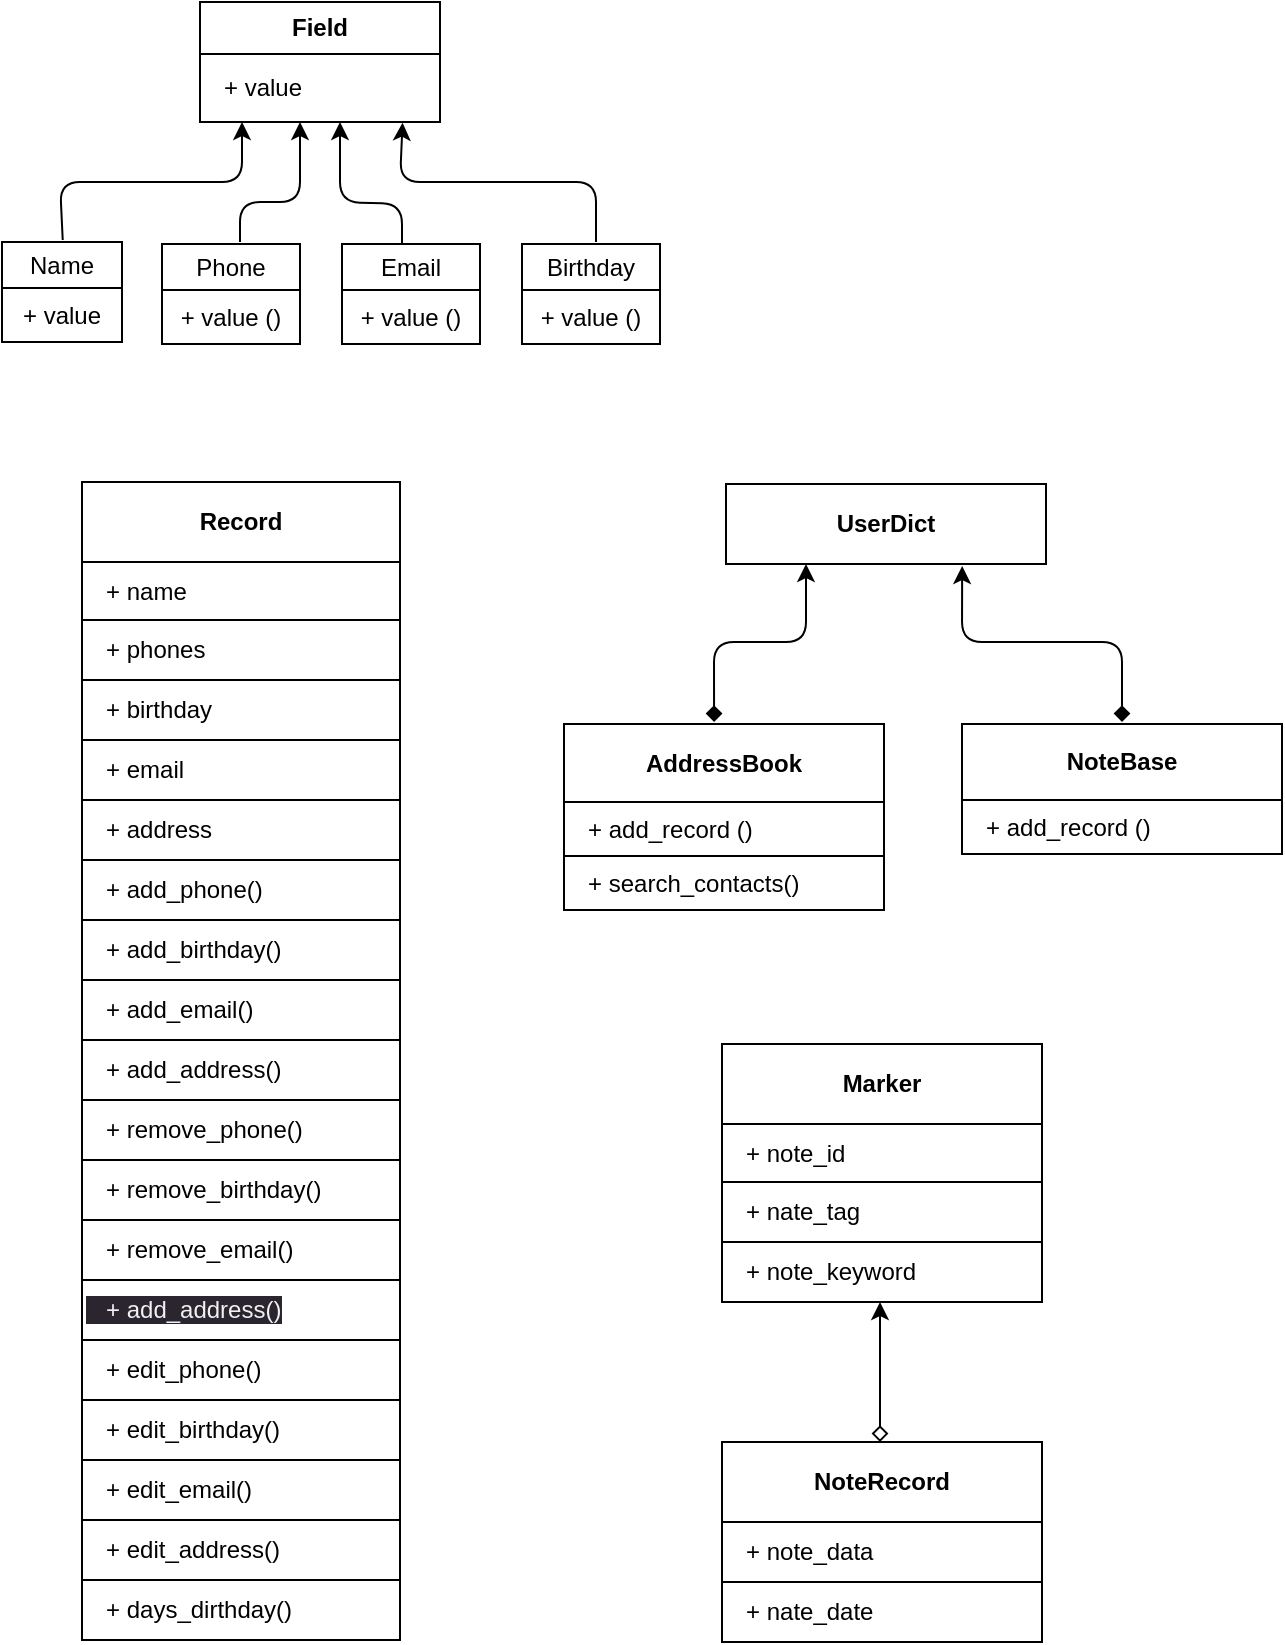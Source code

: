 <mxfile>
    <diagram id="ZoFkrMOG7aLh5ppJrup_" name="Страница 1">
        <mxGraphModel dx="576" dy="279" grid="1" gridSize="10" guides="1" tooltips="1" connect="1" arrows="1" fold="1" page="1" pageScale="1" pageWidth="827" pageHeight="1169" math="0" shadow="0">
            <root>
                <mxCell id="0"/>
                <mxCell id="1" parent="0"/>
                <mxCell id="4" value="" style="shape=table;startSize=0;container=1;collapsible=0;childLayout=tableLayout;" parent="1" vertex="1">
                    <mxGeometry x="179" y="40" width="120" height="60" as="geometry"/>
                </mxCell>
                <mxCell id="5" value="" style="shape=tableRow;horizontal=0;startSize=0;swimlaneHead=0;swimlaneBody=0;top=0;left=0;bottom=0;right=0;collapsible=0;dropTarget=0;fillColor=none;points=[[0,0.5],[1,0.5]];portConstraint=eastwest;" parent="4" vertex="1">
                    <mxGeometry width="120" height="26" as="geometry"/>
                </mxCell>
                <mxCell id="6" value="&lt;b&gt;Field&lt;/b&gt;" style="shape=partialRectangle;html=1;whiteSpace=wrap;connectable=0;overflow=hidden;fillColor=none;top=0;left=0;bottom=0;right=0;pointerEvents=1;" parent="5" vertex="1">
                    <mxGeometry width="120" height="26" as="geometry">
                        <mxRectangle width="120" height="26" as="alternateBounds"/>
                    </mxGeometry>
                </mxCell>
                <mxCell id="7" value="" style="shape=tableRow;horizontal=0;startSize=0;swimlaneHead=0;swimlaneBody=0;top=0;left=0;bottom=0;right=0;collapsible=0;dropTarget=0;fillColor=none;points=[[0,0.5],[1,0.5]];portConstraint=eastwest;" parent="4" vertex="1">
                    <mxGeometry y="26" width="120" height="34" as="geometry"/>
                </mxCell>
                <mxCell id="8" value="&amp;nbsp; &amp;nbsp;+ value" style="shape=partialRectangle;html=1;whiteSpace=wrap;connectable=0;overflow=hidden;fillColor=none;top=0;left=0;bottom=0;right=0;pointerEvents=1;align=left;" parent="7" vertex="1">
                    <mxGeometry width="120" height="34" as="geometry">
                        <mxRectangle width="120" height="34" as="alternateBounds"/>
                    </mxGeometry>
                </mxCell>
                <mxCell id="14" value="" style="shape=singleArrow;whiteSpace=wrap;html=1;arrowWidth=0.4;arrowSize=0.4;startSize=0;" parent="7" vertex="1">
                    <mxGeometry x="120" height="34" as="geometry">
                        <mxRectangle width="NaN" height="34" as="alternateBounds"/>
                    </mxGeometry>
                </mxCell>
                <mxCell id="16" value="" style="shape=waypoint;sketch=0;size=6;pointerEvents=1;points=[];fillColor=default;resizable=0;rotatable=0;perimeter=centerPerimeter;snapToPoint=1;startSize=0;" parent="7" vertex="1">
                    <mxGeometry height="34" as="geometry">
                        <mxRectangle width="NaN" height="34" as="alternateBounds"/>
                    </mxGeometry>
                </mxCell>
                <mxCell id="18" value="" style="shape=singleArrow;whiteSpace=wrap;html=1;arrowWidth=0.4;arrowSize=0.4;startSize=0;" parent="7" vertex="1">
                    <mxGeometry height="34" as="geometry">
                        <mxRectangle width="NaN" height="34" as="alternateBounds"/>
                    </mxGeometry>
                </mxCell>
                <mxCell id="20" value="" style="shape=table;startSize=0;container=1;collapsible=0;childLayout=tableLayout;" parent="7" vertex="1">
                    <mxGeometry height="34" as="geometry">
                        <mxRectangle width="NaN" height="34" as="alternateBounds"/>
                    </mxGeometry>
                </mxCell>
                <mxCell id="21" value="" style="shape=tableRow;horizontal=0;startSize=0;swimlaneHead=0;swimlaneBody=0;top=0;left=0;bottom=0;right=0;collapsible=0;dropTarget=0;fillColor=none;points=[[0,0.5],[1,0.5]];portConstraint=eastwest;" parent="20" vertex="1" visible="0">
                    <mxGeometry width="60" height="40" as="geometry"/>
                </mxCell>
                <mxCell id="22" value="" style="shape=partialRectangle;html=1;whiteSpace=wrap;connectable=0;overflow=hidden;fillColor=none;top=0;left=0;bottom=0;right=0;pointerEvents=1;" parent="21" vertex="1">
                    <mxGeometry width="60" height="40" as="geometry">
                        <mxRectangle width="60" height="40" as="alternateBounds"/>
                    </mxGeometry>
                </mxCell>
                <mxCell id="23" value="" style="shape=tableRow;horizontal=0;startSize=0;swimlaneHead=0;swimlaneBody=0;top=0;left=0;bottom=0;right=0;collapsible=0;dropTarget=0;fillColor=none;points=[[0,0.5],[1,0.5]];portConstraint=eastwest;" parent="20" vertex="1" visible="0">
                    <mxGeometry y="40" width="60" height="40" as="geometry"/>
                </mxCell>
                <mxCell id="24" value="" style="shape=partialRectangle;html=1;whiteSpace=wrap;connectable=0;overflow=hidden;fillColor=none;top=0;left=0;bottom=0;right=0;pointerEvents=1;" parent="23" vertex="1">
                    <mxGeometry width="60" height="40" as="geometry">
                        <mxRectangle width="60" height="40" as="alternateBounds"/>
                    </mxGeometry>
                </mxCell>
                <mxCell id="40" value="" style="shape=table;startSize=0;container=1;collapsible=0;childLayout=tableLayout;" parent="7" vertex="1">
                    <mxGeometry height="34" as="geometry">
                        <mxRectangle width="NaN" height="34" as="alternateBounds"/>
                    </mxGeometry>
                </mxCell>
                <mxCell id="41" value="" style="shape=tableRow;horizontal=0;startSize=0;swimlaneHead=0;swimlaneBody=0;top=0;left=0;bottom=0;right=0;collapsible=0;dropTarget=0;fillColor=none;points=[[0,0.5],[1,0.5]];portConstraint=eastwest;" parent="40" vertex="1" visible="0">
                    <mxGeometry width="60" height="27" as="geometry"/>
                </mxCell>
                <mxCell id="42" value="" style="shape=partialRectangle;html=1;whiteSpace=wrap;connectable=0;overflow=hidden;fillColor=none;top=0;left=0;bottom=0;right=0;pointerEvents=1;" parent="41" vertex="1">
                    <mxGeometry width="60" height="27" as="geometry">
                        <mxRectangle width="60" height="27" as="alternateBounds"/>
                    </mxGeometry>
                </mxCell>
                <mxCell id="43" value="" style="shape=tableRow;horizontal=0;startSize=0;swimlaneHead=0;swimlaneBody=0;top=0;left=0;bottom=0;right=0;collapsible=0;dropTarget=0;fillColor=none;points=[[0,0.5],[1,0.5]];portConstraint=eastwest;" parent="40" vertex="1" visible="0">
                    <mxGeometry y="27" width="60" height="53" as="geometry"/>
                </mxCell>
                <mxCell id="44" value="" style="shape=partialRectangle;html=1;whiteSpace=wrap;connectable=0;overflow=hidden;fillColor=none;top=0;left=0;bottom=0;right=0;pointerEvents=1;" parent="43" vertex="1">
                    <mxGeometry width="60" height="53" as="geometry">
                        <mxRectangle width="60" height="53" as="alternateBounds"/>
                    </mxGeometry>
                </mxCell>
                <mxCell id="45" value="" style="shape=table;startSize=0;container=1;collapsible=0;childLayout=tableLayout;" parent="43" vertex="1">
                    <mxGeometry x="60" height="53" as="geometry">
                        <mxRectangle width="NaN" height="53" as="alternateBounds"/>
                    </mxGeometry>
                </mxCell>
                <mxCell id="46" value="" style="shape=tableRow;horizontal=0;startSize=0;swimlaneHead=0;swimlaneBody=0;top=0;left=0;bottom=0;right=0;collapsible=0;dropTarget=0;fillColor=none;points=[[0,0.5],[1,0.5]];portConstraint=eastwest;" parent="45" vertex="1" visible="0">
                    <mxGeometry width="60" height="40" as="geometry"/>
                </mxCell>
                <mxCell id="47" value="Field" style="shape=partialRectangle;html=1;whiteSpace=wrap;connectable=0;overflow=hidden;fillColor=none;top=0;left=0;bottom=0;right=0;pointerEvents=1;" parent="46" vertex="1">
                    <mxGeometry width="60" height="40" as="geometry">
                        <mxRectangle width="60" height="40" as="alternateBounds"/>
                    </mxGeometry>
                </mxCell>
                <mxCell id="48" value="" style="shape=tableRow;horizontal=0;startSize=0;swimlaneHead=0;swimlaneBody=0;top=0;left=0;bottom=0;right=0;collapsible=0;dropTarget=0;fillColor=none;points=[[0,0.5],[1,0.5]];portConstraint=eastwest;" parent="45" vertex="1" visible="0">
                    <mxGeometry y="40" width="60" height="40" as="geometry"/>
                </mxCell>
                <mxCell id="49" value="" style="shape=partialRectangle;html=1;whiteSpace=wrap;connectable=0;overflow=hidden;fillColor=none;top=0;left=0;bottom=0;right=0;pointerEvents=1;" parent="48" vertex="1">
                    <mxGeometry width="60" height="40" as="geometry">
                        <mxRectangle width="60" height="40" as="alternateBounds"/>
                    </mxGeometry>
                </mxCell>
                <mxCell id="50" value="" style="shape=singleArrow;whiteSpace=wrap;html=1;arrowWidth=0.4;arrowSize=0.4;startSize=0;" parent="48" vertex="1">
                    <mxGeometry x="60" height="40" as="geometry">
                        <mxRectangle width="NaN" height="40" as="alternateBounds"/>
                    </mxGeometry>
                </mxCell>
                <mxCell id="51" value="" style="shape=waypoint;sketch=0;size=6;pointerEvents=1;points=[];fillColor=default;resizable=0;rotatable=0;perimeter=centerPerimeter;snapToPoint=1;startSize=0;" parent="48" vertex="1">
                    <mxGeometry height="40" as="geometry">
                        <mxRectangle width="NaN" height="40" as="alternateBounds"/>
                    </mxGeometry>
                </mxCell>
                <mxCell id="52" value="" style="shape=singleArrow;whiteSpace=wrap;html=1;arrowWidth=0.4;arrowSize=0.4;startSize=0;" parent="48" vertex="1">
                    <mxGeometry height="40" as="geometry">
                        <mxRectangle width="NaN" height="40" as="alternateBounds"/>
                    </mxGeometry>
                </mxCell>
                <mxCell id="53" value="" style="shape=table;startSize=0;container=1;collapsible=0;childLayout=tableLayout;" parent="48" vertex="1">
                    <mxGeometry height="40" as="geometry">
                        <mxRectangle width="NaN" height="40" as="alternateBounds"/>
                    </mxGeometry>
                </mxCell>
                <mxCell id="54" value="" style="shape=tableRow;horizontal=0;startSize=0;swimlaneHead=0;swimlaneBody=0;top=0;left=0;bottom=0;right=0;collapsible=0;dropTarget=0;fillColor=none;points=[[0,0.5],[1,0.5]];portConstraint=eastwest;" parent="53" vertex="1" visible="0">
                    <mxGeometry width="60" height="40" as="geometry"/>
                </mxCell>
                <mxCell id="55" value="" style="shape=partialRectangle;html=1;whiteSpace=wrap;connectable=0;overflow=hidden;fillColor=none;top=0;left=0;bottom=0;right=0;pointerEvents=1;" parent="54" vertex="1">
                    <mxGeometry width="60" height="40" as="geometry">
                        <mxRectangle width="60" height="40" as="alternateBounds"/>
                    </mxGeometry>
                </mxCell>
                <mxCell id="56" value="" style="shape=tableRow;horizontal=0;startSize=0;swimlaneHead=0;swimlaneBody=0;top=0;left=0;bottom=0;right=0;collapsible=0;dropTarget=0;fillColor=none;points=[[0,0.5],[1,0.5]];portConstraint=eastwest;" parent="53" vertex="1" visible="0">
                    <mxGeometry y="40" width="60" height="40" as="geometry"/>
                </mxCell>
                <mxCell id="57" value="" style="shape=partialRectangle;html=1;whiteSpace=wrap;connectable=0;overflow=hidden;fillColor=none;top=0;left=0;bottom=0;right=0;pointerEvents=1;" parent="56" vertex="1">
                    <mxGeometry width="60" height="40" as="geometry">
                        <mxRectangle width="60" height="40" as="alternateBounds"/>
                    </mxGeometry>
                </mxCell>
                <mxCell id="9" value="" style="shape=table;startSize=0;container=1;collapsible=0;childLayout=tableLayout;" parent="1" vertex="1">
                    <mxGeometry x="80" y="160" width="60" height="50" as="geometry"/>
                </mxCell>
                <mxCell id="10" value="" style="shape=tableRow;horizontal=0;startSize=0;swimlaneHead=0;swimlaneBody=0;top=0;left=0;bottom=0;right=0;collapsible=0;dropTarget=0;fillColor=none;points=[[0,0.5],[1,0.5]];portConstraint=eastwest;" parent="9" vertex="1">
                    <mxGeometry width="60" height="23" as="geometry"/>
                </mxCell>
                <mxCell id="11" value="Name" style="shape=partialRectangle;html=1;whiteSpace=wrap;connectable=0;overflow=hidden;fillColor=none;top=0;left=0;bottom=0;right=0;pointerEvents=1;" parent="10" vertex="1">
                    <mxGeometry width="60" height="23" as="geometry">
                        <mxRectangle width="60" height="23" as="alternateBounds"/>
                    </mxGeometry>
                </mxCell>
                <mxCell id="12" value="" style="shape=tableRow;horizontal=0;startSize=0;swimlaneHead=0;swimlaneBody=0;top=0;left=0;bottom=0;right=0;collapsible=0;dropTarget=0;fillColor=none;points=[[0,0.5],[1,0.5]];portConstraint=eastwest;" parent="9" vertex="1">
                    <mxGeometry y="23" width="60" height="27" as="geometry"/>
                </mxCell>
                <mxCell id="13" value="+ value" style="shape=partialRectangle;html=1;whiteSpace=wrap;connectable=0;overflow=hidden;fillColor=none;top=0;left=0;bottom=0;right=0;pointerEvents=1;" parent="12" vertex="1">
                    <mxGeometry width="60" height="27" as="geometry">
                        <mxRectangle width="60" height="27" as="alternateBounds"/>
                    </mxGeometry>
                </mxCell>
                <mxCell id="26" value="" style="shape=table;startSize=0;container=1;collapsible=0;childLayout=tableLayout;" parent="12" vertex="1">
                    <mxGeometry x="60" height="27" as="geometry">
                        <mxRectangle width="NaN" height="27" as="alternateBounds"/>
                    </mxGeometry>
                </mxCell>
                <mxCell id="27" value="" style="shape=tableRow;horizontal=0;startSize=0;swimlaneHead=0;swimlaneBody=0;top=0;left=0;bottom=0;right=0;collapsible=0;dropTarget=0;fillColor=none;points=[[0,0.5],[1,0.5]];portConstraint=eastwest;" parent="26" vertex="1" visible="0">
                    <mxGeometry width="60" height="40" as="geometry"/>
                </mxCell>
                <mxCell id="28" value="Field" style="shape=partialRectangle;html=1;whiteSpace=wrap;connectable=0;overflow=hidden;fillColor=none;top=0;left=0;bottom=0;right=0;pointerEvents=1;" parent="27" vertex="1">
                    <mxGeometry width="60" height="40" as="geometry">
                        <mxRectangle width="60" height="40" as="alternateBounds"/>
                    </mxGeometry>
                </mxCell>
                <mxCell id="29" value="" style="shape=tableRow;horizontal=0;startSize=0;swimlaneHead=0;swimlaneBody=0;top=0;left=0;bottom=0;right=0;collapsible=0;dropTarget=0;fillColor=none;points=[[0,0.5],[1,0.5]];portConstraint=eastwest;" parent="26" vertex="1" visible="0">
                    <mxGeometry y="40" width="60" height="40" as="geometry"/>
                </mxCell>
                <mxCell id="30" value="" style="shape=partialRectangle;html=1;whiteSpace=wrap;connectable=0;overflow=hidden;fillColor=none;top=0;left=0;bottom=0;right=0;pointerEvents=1;" parent="29" vertex="1">
                    <mxGeometry width="60" height="40" as="geometry">
                        <mxRectangle width="60" height="40" as="alternateBounds"/>
                    </mxGeometry>
                </mxCell>
                <mxCell id="31" value="" style="shape=singleArrow;whiteSpace=wrap;html=1;arrowWidth=0.4;arrowSize=0.4;startSize=0;" parent="29" vertex="1">
                    <mxGeometry x="60" height="40" as="geometry">
                        <mxRectangle width="NaN" height="40" as="alternateBounds"/>
                    </mxGeometry>
                </mxCell>
                <mxCell id="32" value="" style="shape=waypoint;sketch=0;size=6;pointerEvents=1;points=[];fillColor=default;resizable=0;rotatable=0;perimeter=centerPerimeter;snapToPoint=1;startSize=0;" parent="29" vertex="1">
                    <mxGeometry height="40" as="geometry">
                        <mxRectangle width="NaN" height="40" as="alternateBounds"/>
                    </mxGeometry>
                </mxCell>
                <mxCell id="33" value="" style="shape=singleArrow;whiteSpace=wrap;html=1;arrowWidth=0.4;arrowSize=0.4;startSize=0;" parent="29" vertex="1">
                    <mxGeometry height="40" as="geometry">
                        <mxRectangle width="NaN" height="40" as="alternateBounds"/>
                    </mxGeometry>
                </mxCell>
                <mxCell id="34" value="" style="shape=table;startSize=0;container=1;collapsible=0;childLayout=tableLayout;" parent="29" vertex="1">
                    <mxGeometry height="40" as="geometry">
                        <mxRectangle width="NaN" height="40" as="alternateBounds"/>
                    </mxGeometry>
                </mxCell>
                <mxCell id="35" value="" style="shape=tableRow;horizontal=0;startSize=0;swimlaneHead=0;swimlaneBody=0;top=0;left=0;bottom=0;right=0;collapsible=0;dropTarget=0;fillColor=none;points=[[0,0.5],[1,0.5]];portConstraint=eastwest;" parent="34" vertex="1" visible="0">
                    <mxGeometry width="60" height="40" as="geometry"/>
                </mxCell>
                <mxCell id="36" value="" style="shape=partialRectangle;html=1;whiteSpace=wrap;connectable=0;overflow=hidden;fillColor=none;top=0;left=0;bottom=0;right=0;pointerEvents=1;" parent="35" vertex="1">
                    <mxGeometry width="60" height="40" as="geometry">
                        <mxRectangle width="60" height="40" as="alternateBounds"/>
                    </mxGeometry>
                </mxCell>
                <mxCell id="37" value="" style="shape=tableRow;horizontal=0;startSize=0;swimlaneHead=0;swimlaneBody=0;top=0;left=0;bottom=0;right=0;collapsible=0;dropTarget=0;fillColor=none;points=[[0,0.5],[1,0.5]];portConstraint=eastwest;" parent="34" vertex="1" visible="0">
                    <mxGeometry y="40" width="60" height="40" as="geometry"/>
                </mxCell>
                <mxCell id="38" value="" style="shape=partialRectangle;html=1;whiteSpace=wrap;connectable=0;overflow=hidden;fillColor=none;top=0;left=0;bottom=0;right=0;pointerEvents=1;" parent="37" vertex="1">
                    <mxGeometry width="60" height="40" as="geometry">
                        <mxRectangle width="60" height="40" as="alternateBounds"/>
                    </mxGeometry>
                </mxCell>
                <mxCell id="59" style="edgeStyle=none;html=1;exitX=0.506;exitY=-0.043;exitDx=0;exitDy=0;exitPerimeter=0;" parent="1" source="10" edge="1">
                    <mxGeometry relative="1" as="geometry">
                        <mxPoint x="200" y="160" as="sourcePoint"/>
                        <mxPoint x="200" y="100" as="targetPoint"/>
                        <Array as="points">
                            <mxPoint x="109" y="130"/>
                            <mxPoint x="200" y="130"/>
                        </Array>
                    </mxGeometry>
                </mxCell>
                <mxCell id="75" value="" style="shape=table;startSize=0;container=1;collapsible=0;childLayout=tableLayout;" parent="1" vertex="1">
                    <mxGeometry x="160" y="161" width="69" height="50" as="geometry"/>
                </mxCell>
                <mxCell id="76" value="" style="shape=tableRow;horizontal=0;startSize=0;swimlaneHead=0;swimlaneBody=0;top=0;left=0;bottom=0;right=0;collapsible=0;dropTarget=0;fillColor=none;points=[[0,0.5],[1,0.5]];portConstraint=eastwest;" parent="75" vertex="1">
                    <mxGeometry width="69" height="23" as="geometry"/>
                </mxCell>
                <mxCell id="77" value="Phone" style="shape=partialRectangle;html=1;whiteSpace=wrap;connectable=0;overflow=hidden;fillColor=none;top=0;left=0;bottom=0;right=0;pointerEvents=1;" parent="76" vertex="1">
                    <mxGeometry width="69" height="23" as="geometry">
                        <mxRectangle width="69" height="23" as="alternateBounds"/>
                    </mxGeometry>
                </mxCell>
                <mxCell id="78" value="" style="shape=tableRow;horizontal=0;startSize=0;swimlaneHead=0;swimlaneBody=0;top=0;left=0;bottom=0;right=0;collapsible=0;dropTarget=0;fillColor=none;points=[[0,0.5],[1,0.5]];portConstraint=eastwest;" parent="75" vertex="1">
                    <mxGeometry y="23" width="69" height="27" as="geometry"/>
                </mxCell>
                <mxCell id="79" value="+ value ()" style="shape=partialRectangle;html=1;whiteSpace=wrap;connectable=0;overflow=hidden;fillColor=none;top=0;left=0;bottom=0;right=0;pointerEvents=1;" parent="78" vertex="1">
                    <mxGeometry width="69" height="27" as="geometry">
                        <mxRectangle width="69" height="27" as="alternateBounds"/>
                    </mxGeometry>
                </mxCell>
                <mxCell id="80" value="" style="shape=table;startSize=0;container=1;collapsible=0;childLayout=tableLayout;" parent="78" vertex="1">
                    <mxGeometry x="69" height="27" as="geometry">
                        <mxRectangle width="NaN" height="27" as="alternateBounds"/>
                    </mxGeometry>
                </mxCell>
                <mxCell id="81" value="" style="shape=tableRow;horizontal=0;startSize=0;swimlaneHead=0;swimlaneBody=0;top=0;left=0;bottom=0;right=0;collapsible=0;dropTarget=0;fillColor=none;points=[[0,0.5],[1,0.5]];portConstraint=eastwest;" parent="80" vertex="1" visible="0">
                    <mxGeometry width="60" height="40" as="geometry"/>
                </mxCell>
                <mxCell id="82" value="Field" style="shape=partialRectangle;html=1;whiteSpace=wrap;connectable=0;overflow=hidden;fillColor=none;top=0;left=0;bottom=0;right=0;pointerEvents=1;" parent="81" vertex="1">
                    <mxGeometry width="60" height="40" as="geometry">
                        <mxRectangle width="60" height="40" as="alternateBounds"/>
                    </mxGeometry>
                </mxCell>
                <mxCell id="83" value="" style="shape=tableRow;horizontal=0;startSize=0;swimlaneHead=0;swimlaneBody=0;top=0;left=0;bottom=0;right=0;collapsible=0;dropTarget=0;fillColor=none;points=[[0,0.5],[1,0.5]];portConstraint=eastwest;" parent="80" vertex="1" visible="0">
                    <mxGeometry y="40" width="60" height="40" as="geometry"/>
                </mxCell>
                <mxCell id="84" value="" style="shape=partialRectangle;html=1;whiteSpace=wrap;connectable=0;overflow=hidden;fillColor=none;top=0;left=0;bottom=0;right=0;pointerEvents=1;" parent="83" vertex="1">
                    <mxGeometry width="60" height="40" as="geometry">
                        <mxRectangle width="60" height="40" as="alternateBounds"/>
                    </mxGeometry>
                </mxCell>
                <mxCell id="85" value="" style="shape=singleArrow;whiteSpace=wrap;html=1;arrowWidth=0.4;arrowSize=0.4;startSize=0;" parent="83" vertex="1">
                    <mxGeometry x="60" height="40" as="geometry">
                        <mxRectangle width="NaN" height="40" as="alternateBounds"/>
                    </mxGeometry>
                </mxCell>
                <mxCell id="86" value="" style="shape=waypoint;sketch=0;size=6;pointerEvents=1;points=[];fillColor=default;resizable=0;rotatable=0;perimeter=centerPerimeter;snapToPoint=1;startSize=0;" parent="83" vertex="1">
                    <mxGeometry height="40" as="geometry">
                        <mxRectangle width="NaN" height="40" as="alternateBounds"/>
                    </mxGeometry>
                </mxCell>
                <mxCell id="87" value="" style="shape=singleArrow;whiteSpace=wrap;html=1;arrowWidth=0.4;arrowSize=0.4;startSize=0;" parent="83" vertex="1">
                    <mxGeometry height="40" as="geometry">
                        <mxRectangle width="NaN" height="40" as="alternateBounds"/>
                    </mxGeometry>
                </mxCell>
                <mxCell id="88" value="" style="shape=table;startSize=0;container=1;collapsible=0;childLayout=tableLayout;" parent="83" vertex="1">
                    <mxGeometry height="40" as="geometry">
                        <mxRectangle width="NaN" height="40" as="alternateBounds"/>
                    </mxGeometry>
                </mxCell>
                <mxCell id="89" value="" style="shape=tableRow;horizontal=0;startSize=0;swimlaneHead=0;swimlaneBody=0;top=0;left=0;bottom=0;right=0;collapsible=0;dropTarget=0;fillColor=none;points=[[0,0.5],[1,0.5]];portConstraint=eastwest;" parent="88" vertex="1" visible="0">
                    <mxGeometry width="60" height="40" as="geometry"/>
                </mxCell>
                <mxCell id="90" value="" style="shape=partialRectangle;html=1;whiteSpace=wrap;connectable=0;overflow=hidden;fillColor=none;top=0;left=0;bottom=0;right=0;pointerEvents=1;" parent="89" vertex="1">
                    <mxGeometry width="60" height="40" as="geometry">
                        <mxRectangle width="60" height="40" as="alternateBounds"/>
                    </mxGeometry>
                </mxCell>
                <mxCell id="91" value="" style="shape=tableRow;horizontal=0;startSize=0;swimlaneHead=0;swimlaneBody=0;top=0;left=0;bottom=0;right=0;collapsible=0;dropTarget=0;fillColor=none;points=[[0,0.5],[1,0.5]];portConstraint=eastwest;" parent="88" vertex="1" visible="0">
                    <mxGeometry y="40" width="60" height="40" as="geometry"/>
                </mxCell>
                <mxCell id="92" value="" style="shape=partialRectangle;html=1;whiteSpace=wrap;connectable=0;overflow=hidden;fillColor=none;top=0;left=0;bottom=0;right=0;pointerEvents=1;" parent="91" vertex="1">
                    <mxGeometry width="60" height="40" as="geometry">
                        <mxRectangle width="60" height="40" as="alternateBounds"/>
                    </mxGeometry>
                </mxCell>
                <mxCell id="93" value="" style="shape=table;startSize=0;container=1;collapsible=0;childLayout=tableLayout;" parent="1" vertex="1">
                    <mxGeometry x="250" y="161" width="69" height="50" as="geometry"/>
                </mxCell>
                <mxCell id="94" value="" style="shape=tableRow;horizontal=0;startSize=0;swimlaneHead=0;swimlaneBody=0;top=0;left=0;bottom=0;right=0;collapsible=0;dropTarget=0;fillColor=none;points=[[0,0.5],[1,0.5]];portConstraint=eastwest;" parent="93" vertex="1">
                    <mxGeometry width="69" height="23" as="geometry"/>
                </mxCell>
                <mxCell id="95" value="Email" style="shape=partialRectangle;html=1;whiteSpace=wrap;connectable=0;overflow=hidden;fillColor=none;top=0;left=0;bottom=0;right=0;pointerEvents=1;" parent="94" vertex="1">
                    <mxGeometry width="69" height="23" as="geometry">
                        <mxRectangle width="69" height="23" as="alternateBounds"/>
                    </mxGeometry>
                </mxCell>
                <mxCell id="96" value="" style="shape=tableRow;horizontal=0;startSize=0;swimlaneHead=0;swimlaneBody=0;top=0;left=0;bottom=0;right=0;collapsible=0;dropTarget=0;fillColor=none;points=[[0,0.5],[1,0.5]];portConstraint=eastwest;" parent="93" vertex="1">
                    <mxGeometry y="23" width="69" height="27" as="geometry"/>
                </mxCell>
                <mxCell id="97" value="+ value ()" style="shape=partialRectangle;html=1;whiteSpace=wrap;connectable=0;overflow=hidden;fillColor=none;top=0;left=0;bottom=0;right=0;pointerEvents=1;" parent="96" vertex="1">
                    <mxGeometry width="69" height="27" as="geometry">
                        <mxRectangle width="69" height="27" as="alternateBounds"/>
                    </mxGeometry>
                </mxCell>
                <mxCell id="98" value="" style="shape=table;startSize=0;container=1;collapsible=0;childLayout=tableLayout;" parent="96" vertex="1">
                    <mxGeometry x="69" height="27" as="geometry">
                        <mxRectangle width="NaN" height="27" as="alternateBounds"/>
                    </mxGeometry>
                </mxCell>
                <mxCell id="99" value="" style="shape=tableRow;horizontal=0;startSize=0;swimlaneHead=0;swimlaneBody=0;top=0;left=0;bottom=0;right=0;collapsible=0;dropTarget=0;fillColor=none;points=[[0,0.5],[1,0.5]];portConstraint=eastwest;" parent="98" vertex="1" visible="0">
                    <mxGeometry width="60" height="40" as="geometry"/>
                </mxCell>
                <mxCell id="100" value="Field" style="shape=partialRectangle;html=1;whiteSpace=wrap;connectable=0;overflow=hidden;fillColor=none;top=0;left=0;bottom=0;right=0;pointerEvents=1;" parent="99" vertex="1">
                    <mxGeometry width="60" height="40" as="geometry">
                        <mxRectangle width="60" height="40" as="alternateBounds"/>
                    </mxGeometry>
                </mxCell>
                <mxCell id="101" value="" style="shape=tableRow;horizontal=0;startSize=0;swimlaneHead=0;swimlaneBody=0;top=0;left=0;bottom=0;right=0;collapsible=0;dropTarget=0;fillColor=none;points=[[0,0.5],[1,0.5]];portConstraint=eastwest;" parent="98" vertex="1" visible="0">
                    <mxGeometry y="40" width="60" height="40" as="geometry"/>
                </mxCell>
                <mxCell id="102" value="" style="shape=partialRectangle;html=1;whiteSpace=wrap;connectable=0;overflow=hidden;fillColor=none;top=0;left=0;bottom=0;right=0;pointerEvents=1;" parent="101" vertex="1">
                    <mxGeometry width="60" height="40" as="geometry">
                        <mxRectangle width="60" height="40" as="alternateBounds"/>
                    </mxGeometry>
                </mxCell>
                <mxCell id="103" value="" style="shape=singleArrow;whiteSpace=wrap;html=1;arrowWidth=0.4;arrowSize=0.4;startSize=0;" parent="101" vertex="1">
                    <mxGeometry x="60" height="40" as="geometry">
                        <mxRectangle width="NaN" height="40" as="alternateBounds"/>
                    </mxGeometry>
                </mxCell>
                <mxCell id="104" value="" style="shape=waypoint;sketch=0;size=6;pointerEvents=1;points=[];fillColor=default;resizable=0;rotatable=0;perimeter=centerPerimeter;snapToPoint=1;startSize=0;" parent="101" vertex="1">
                    <mxGeometry height="40" as="geometry">
                        <mxRectangle width="NaN" height="40" as="alternateBounds"/>
                    </mxGeometry>
                </mxCell>
                <mxCell id="105" value="" style="shape=singleArrow;whiteSpace=wrap;html=1;arrowWidth=0.4;arrowSize=0.4;startSize=0;" parent="101" vertex="1">
                    <mxGeometry height="40" as="geometry">
                        <mxRectangle width="NaN" height="40" as="alternateBounds"/>
                    </mxGeometry>
                </mxCell>
                <mxCell id="106" value="" style="shape=table;startSize=0;container=1;collapsible=0;childLayout=tableLayout;" parent="101" vertex="1">
                    <mxGeometry height="40" as="geometry">
                        <mxRectangle width="NaN" height="40" as="alternateBounds"/>
                    </mxGeometry>
                </mxCell>
                <mxCell id="107" value="" style="shape=tableRow;horizontal=0;startSize=0;swimlaneHead=0;swimlaneBody=0;top=0;left=0;bottom=0;right=0;collapsible=0;dropTarget=0;fillColor=none;points=[[0,0.5],[1,0.5]];portConstraint=eastwest;" parent="106" vertex="1" visible="0">
                    <mxGeometry width="60" height="40" as="geometry"/>
                </mxCell>
                <mxCell id="108" value="" style="shape=partialRectangle;html=1;whiteSpace=wrap;connectable=0;overflow=hidden;fillColor=none;top=0;left=0;bottom=0;right=0;pointerEvents=1;" parent="107" vertex="1">
                    <mxGeometry width="60" height="40" as="geometry">
                        <mxRectangle width="60" height="40" as="alternateBounds"/>
                    </mxGeometry>
                </mxCell>
                <mxCell id="109" value="" style="shape=tableRow;horizontal=0;startSize=0;swimlaneHead=0;swimlaneBody=0;top=0;left=0;bottom=0;right=0;collapsible=0;dropTarget=0;fillColor=none;points=[[0,0.5],[1,0.5]];portConstraint=eastwest;" parent="106" vertex="1" visible="0">
                    <mxGeometry y="40" width="60" height="40" as="geometry"/>
                </mxCell>
                <mxCell id="110" value="" style="shape=partialRectangle;html=1;whiteSpace=wrap;connectable=0;overflow=hidden;fillColor=none;top=0;left=0;bottom=0;right=0;pointerEvents=1;" parent="109" vertex="1">
                    <mxGeometry width="60" height="40" as="geometry">
                        <mxRectangle width="60" height="40" as="alternateBounds"/>
                    </mxGeometry>
                </mxCell>
                <mxCell id="111" value="" style="shape=table;startSize=0;container=1;collapsible=0;childLayout=tableLayout;" parent="1" vertex="1">
                    <mxGeometry x="340" y="161" width="69" height="50" as="geometry"/>
                </mxCell>
                <mxCell id="112" value="" style="shape=tableRow;horizontal=0;startSize=0;swimlaneHead=0;swimlaneBody=0;top=0;left=0;bottom=0;right=0;collapsible=0;dropTarget=0;fillColor=none;points=[[0,0.5],[1,0.5]];portConstraint=eastwest;" parent="111" vertex="1">
                    <mxGeometry width="69" height="23" as="geometry"/>
                </mxCell>
                <mxCell id="113" value="Birthday" style="shape=partialRectangle;html=1;whiteSpace=wrap;connectable=0;overflow=hidden;fillColor=none;top=0;left=0;bottom=0;right=0;pointerEvents=1;" parent="112" vertex="1">
                    <mxGeometry width="69" height="23" as="geometry">
                        <mxRectangle width="69" height="23" as="alternateBounds"/>
                    </mxGeometry>
                </mxCell>
                <mxCell id="114" value="" style="shape=tableRow;horizontal=0;startSize=0;swimlaneHead=0;swimlaneBody=0;top=0;left=0;bottom=0;right=0;collapsible=0;dropTarget=0;fillColor=none;points=[[0,0.5],[1,0.5]];portConstraint=eastwest;" parent="111" vertex="1">
                    <mxGeometry y="23" width="69" height="27" as="geometry"/>
                </mxCell>
                <mxCell id="115" value="+ value ()" style="shape=partialRectangle;html=1;whiteSpace=wrap;connectable=0;overflow=hidden;fillColor=none;top=0;left=0;bottom=0;right=0;pointerEvents=1;" parent="114" vertex="1">
                    <mxGeometry width="69" height="27" as="geometry">
                        <mxRectangle width="69" height="27" as="alternateBounds"/>
                    </mxGeometry>
                </mxCell>
                <mxCell id="116" value="" style="shape=table;startSize=0;container=1;collapsible=0;childLayout=tableLayout;" parent="114" vertex="1">
                    <mxGeometry x="69" height="27" as="geometry">
                        <mxRectangle width="NaN" height="27" as="alternateBounds"/>
                    </mxGeometry>
                </mxCell>
                <mxCell id="117" value="" style="shape=tableRow;horizontal=0;startSize=0;swimlaneHead=0;swimlaneBody=0;top=0;left=0;bottom=0;right=0;collapsible=0;dropTarget=0;fillColor=none;points=[[0,0.5],[1,0.5]];portConstraint=eastwest;" parent="116" vertex="1" visible="0">
                    <mxGeometry width="60" height="40" as="geometry"/>
                </mxCell>
                <mxCell id="118" value="Field" style="shape=partialRectangle;html=1;whiteSpace=wrap;connectable=0;overflow=hidden;fillColor=none;top=0;left=0;bottom=0;right=0;pointerEvents=1;" parent="117" vertex="1">
                    <mxGeometry width="60" height="40" as="geometry">
                        <mxRectangle width="60" height="40" as="alternateBounds"/>
                    </mxGeometry>
                </mxCell>
                <mxCell id="119" value="" style="shape=tableRow;horizontal=0;startSize=0;swimlaneHead=0;swimlaneBody=0;top=0;left=0;bottom=0;right=0;collapsible=0;dropTarget=0;fillColor=none;points=[[0,0.5],[1,0.5]];portConstraint=eastwest;" parent="116" vertex="1" visible="0">
                    <mxGeometry y="40" width="60" height="40" as="geometry"/>
                </mxCell>
                <mxCell id="120" value="" style="shape=partialRectangle;html=1;whiteSpace=wrap;connectable=0;overflow=hidden;fillColor=none;top=0;left=0;bottom=0;right=0;pointerEvents=1;" parent="119" vertex="1">
                    <mxGeometry width="60" height="40" as="geometry">
                        <mxRectangle width="60" height="40" as="alternateBounds"/>
                    </mxGeometry>
                </mxCell>
                <mxCell id="121" value="" style="shape=singleArrow;whiteSpace=wrap;html=1;arrowWidth=0.4;arrowSize=0.4;startSize=0;" parent="119" vertex="1">
                    <mxGeometry x="60" height="40" as="geometry">
                        <mxRectangle width="NaN" height="40" as="alternateBounds"/>
                    </mxGeometry>
                </mxCell>
                <mxCell id="122" value="" style="shape=waypoint;sketch=0;size=6;pointerEvents=1;points=[];fillColor=default;resizable=0;rotatable=0;perimeter=centerPerimeter;snapToPoint=1;startSize=0;" parent="119" vertex="1">
                    <mxGeometry height="40" as="geometry">
                        <mxRectangle width="NaN" height="40" as="alternateBounds"/>
                    </mxGeometry>
                </mxCell>
                <mxCell id="123" value="" style="shape=singleArrow;whiteSpace=wrap;html=1;arrowWidth=0.4;arrowSize=0.4;startSize=0;" parent="119" vertex="1">
                    <mxGeometry height="40" as="geometry">
                        <mxRectangle width="NaN" height="40" as="alternateBounds"/>
                    </mxGeometry>
                </mxCell>
                <mxCell id="124" value="" style="shape=table;startSize=0;container=1;collapsible=0;childLayout=tableLayout;" parent="119" vertex="1">
                    <mxGeometry height="40" as="geometry">
                        <mxRectangle width="NaN" height="40" as="alternateBounds"/>
                    </mxGeometry>
                </mxCell>
                <mxCell id="125" value="" style="shape=tableRow;horizontal=0;startSize=0;swimlaneHead=0;swimlaneBody=0;top=0;left=0;bottom=0;right=0;collapsible=0;dropTarget=0;fillColor=none;points=[[0,0.5],[1,0.5]];portConstraint=eastwest;" parent="124" vertex="1" visible="0">
                    <mxGeometry width="60" height="40" as="geometry"/>
                </mxCell>
                <mxCell id="126" value="" style="shape=partialRectangle;html=1;whiteSpace=wrap;connectable=0;overflow=hidden;fillColor=none;top=0;left=0;bottom=0;right=0;pointerEvents=1;" parent="125" vertex="1">
                    <mxGeometry width="60" height="40" as="geometry">
                        <mxRectangle width="60" height="40" as="alternateBounds"/>
                    </mxGeometry>
                </mxCell>
                <mxCell id="127" value="" style="shape=tableRow;horizontal=0;startSize=0;swimlaneHead=0;swimlaneBody=0;top=0;left=0;bottom=0;right=0;collapsible=0;dropTarget=0;fillColor=none;points=[[0,0.5],[1,0.5]];portConstraint=eastwest;" parent="124" vertex="1" visible="0">
                    <mxGeometry y="40" width="60" height="40" as="geometry"/>
                </mxCell>
                <mxCell id="128" value="" style="shape=partialRectangle;html=1;whiteSpace=wrap;connectable=0;overflow=hidden;fillColor=none;top=0;left=0;bottom=0;right=0;pointerEvents=1;" parent="127" vertex="1">
                    <mxGeometry width="60" height="40" as="geometry">
                        <mxRectangle width="60" height="40" as="alternateBounds"/>
                    </mxGeometry>
                </mxCell>
                <mxCell id="129" style="edgeStyle=none;html=1;" parent="1" edge="1">
                    <mxGeometry relative="1" as="geometry">
                        <mxPoint x="199" y="160" as="sourcePoint"/>
                        <mxPoint x="229" y="100" as="targetPoint"/>
                        <Array as="points">
                            <mxPoint x="199" y="140"/>
                            <mxPoint x="229" y="140"/>
                        </Array>
                    </mxGeometry>
                </mxCell>
                <mxCell id="130" style="edgeStyle=none;html=1;" parent="1" edge="1">
                    <mxGeometry relative="1" as="geometry">
                        <mxPoint x="280" y="161" as="sourcePoint"/>
                        <mxPoint x="249" y="100" as="targetPoint"/>
                        <Array as="points">
                            <mxPoint x="280" y="141"/>
                            <mxPoint x="249" y="140"/>
                        </Array>
                    </mxGeometry>
                </mxCell>
                <mxCell id="131" style="edgeStyle=none;html=1;entryX=0.844;entryY=1.01;entryDx=0;entryDy=0;entryPerimeter=0;" parent="1" target="7" edge="1">
                    <mxGeometry relative="1" as="geometry">
                        <mxPoint x="377" y="160" as="sourcePoint"/>
                        <mxPoint x="289" y="110" as="targetPoint"/>
                        <Array as="points">
                            <mxPoint x="377" y="130"/>
                            <mxPoint x="319" y="130"/>
                            <mxPoint x="279" y="130"/>
                        </Array>
                    </mxGeometry>
                </mxCell>
                <mxCell id="132" value="" style="shape=table;startSize=0;container=1;collapsible=0;childLayout=tableLayout;" parent="1" vertex="1">
                    <mxGeometry x="120" y="280" width="159" height="579" as="geometry"/>
                </mxCell>
                <mxCell id="133" value="" style="shape=tableRow;horizontal=0;startSize=0;swimlaneHead=0;swimlaneBody=0;top=0;left=0;bottom=0;right=0;collapsible=0;dropTarget=0;fillColor=none;points=[[0,0.5],[1,0.5]];portConstraint=eastwest;" parent="132" vertex="1">
                    <mxGeometry width="159" height="40" as="geometry"/>
                </mxCell>
                <mxCell id="134" value="&lt;b&gt;Record&lt;/b&gt;" style="shape=partialRectangle;html=1;whiteSpace=wrap;connectable=0;overflow=hidden;fillColor=none;top=0;left=0;bottom=0;right=0;pointerEvents=1;" parent="133" vertex="1">
                    <mxGeometry width="159" height="40" as="geometry">
                        <mxRectangle width="159" height="40" as="alternateBounds"/>
                    </mxGeometry>
                </mxCell>
                <mxCell id="135" value="" style="shape=tableRow;horizontal=0;startSize=0;swimlaneHead=0;swimlaneBody=0;top=0;left=0;bottom=0;right=0;collapsible=0;dropTarget=0;fillColor=none;points=[[0,0.5],[1,0.5]];portConstraint=eastwest;" parent="132" vertex="1">
                    <mxGeometry y="40" width="159" height="29" as="geometry"/>
                </mxCell>
                <mxCell id="136" value="&amp;nbsp; &amp;nbsp;+ name" style="shape=partialRectangle;html=1;whiteSpace=wrap;connectable=0;overflow=hidden;fillColor=none;top=0;left=0;bottom=0;right=0;pointerEvents=1;align=left;" parent="135" vertex="1">
                    <mxGeometry width="159" height="29" as="geometry">
                        <mxRectangle width="159" height="29" as="alternateBounds"/>
                    </mxGeometry>
                </mxCell>
                <mxCell id="137" value="" style="shape=tableRow;horizontal=0;startSize=0;swimlaneHead=0;swimlaneBody=0;top=0;left=0;bottom=0;right=0;collapsible=0;dropTarget=0;fillColor=none;points=[[0,0.5],[1,0.5]];portConstraint=eastwest;" parent="132" vertex="1">
                    <mxGeometry y="69" width="159" height="30" as="geometry"/>
                </mxCell>
                <mxCell id="138" value="&amp;nbsp; &amp;nbsp;+ phones" style="shape=partialRectangle;html=1;whiteSpace=wrap;connectable=0;overflow=hidden;fillColor=none;top=0;left=0;bottom=0;right=0;pointerEvents=1;align=left;" parent="137" vertex="1">
                    <mxGeometry width="159" height="30" as="geometry">
                        <mxRectangle width="159" height="30" as="alternateBounds"/>
                    </mxGeometry>
                </mxCell>
                <mxCell id="139" value="" style="shape=tableRow;horizontal=0;startSize=0;swimlaneHead=0;swimlaneBody=0;top=0;left=0;bottom=0;right=0;collapsible=0;dropTarget=0;fillColor=none;points=[[0,0.5],[1,0.5]];portConstraint=eastwest;" parent="132" vertex="1">
                    <mxGeometry y="99" width="159" height="30" as="geometry"/>
                </mxCell>
                <mxCell id="140" value="&amp;nbsp; &amp;nbsp;+ birthday" style="shape=partialRectangle;html=1;whiteSpace=wrap;connectable=0;overflow=hidden;fillColor=none;top=0;left=0;bottom=0;right=0;pointerEvents=1;align=left;" parent="139" vertex="1">
                    <mxGeometry width="159" height="30" as="geometry">
                        <mxRectangle width="159" height="30" as="alternateBounds"/>
                    </mxGeometry>
                </mxCell>
                <mxCell id="141" value="" style="shape=tableRow;horizontal=0;startSize=0;swimlaneHead=0;swimlaneBody=0;top=0;left=0;bottom=0;right=0;collapsible=0;dropTarget=0;fillColor=none;points=[[0,0.5],[1,0.5]];portConstraint=eastwest;" parent="132" vertex="1">
                    <mxGeometry y="129" width="159" height="30" as="geometry"/>
                </mxCell>
                <mxCell id="142" value="&amp;nbsp; &amp;nbsp;+ email" style="shape=partialRectangle;html=1;whiteSpace=wrap;connectable=0;overflow=hidden;fillColor=none;top=0;left=0;bottom=0;right=0;pointerEvents=1;align=left;" parent="141" vertex="1">
                    <mxGeometry width="159" height="30" as="geometry">
                        <mxRectangle width="159" height="30" as="alternateBounds"/>
                    </mxGeometry>
                </mxCell>
                <mxCell id="143" value="" style="shape=tableRow;horizontal=0;startSize=0;swimlaneHead=0;swimlaneBody=0;top=0;left=0;bottom=0;right=0;collapsible=0;dropTarget=0;fillColor=none;points=[[0,0.5],[1,0.5]];portConstraint=eastwest;" parent="132" vertex="1">
                    <mxGeometry y="159" width="159" height="30" as="geometry"/>
                </mxCell>
                <mxCell id="144" value="&amp;nbsp; &amp;nbsp;+ address" style="shape=partialRectangle;html=1;whiteSpace=wrap;connectable=0;overflow=hidden;fillColor=none;top=0;left=0;bottom=0;right=0;pointerEvents=1;align=left;" parent="143" vertex="1">
                    <mxGeometry width="159" height="30" as="geometry">
                        <mxRectangle width="159" height="30" as="alternateBounds"/>
                    </mxGeometry>
                </mxCell>
                <mxCell id="145" value="" style="shape=tableRow;horizontal=0;startSize=0;swimlaneHead=0;swimlaneBody=0;top=0;left=0;bottom=0;right=0;collapsible=0;dropTarget=0;fillColor=none;points=[[0,0.5],[1,0.5]];portConstraint=eastwest;" parent="132" vertex="1">
                    <mxGeometry y="189" width="159" height="30" as="geometry"/>
                </mxCell>
                <mxCell id="146" value="&amp;nbsp; &amp;nbsp;+ add_phone()" style="shape=partialRectangle;html=1;whiteSpace=wrap;connectable=0;overflow=hidden;fillColor=none;top=0;left=0;bottom=0;right=0;pointerEvents=1;align=left;" parent="145" vertex="1">
                    <mxGeometry width="159" height="30" as="geometry">
                        <mxRectangle width="159" height="30" as="alternateBounds"/>
                    </mxGeometry>
                </mxCell>
                <mxCell id="147" value="" style="shape=tableRow;horizontal=0;startSize=0;swimlaneHead=0;swimlaneBody=0;top=0;left=0;bottom=0;right=0;collapsible=0;dropTarget=0;fillColor=none;points=[[0,0.5],[1,0.5]];portConstraint=eastwest;" parent="132" vertex="1">
                    <mxGeometry y="219" width="159" height="30" as="geometry"/>
                </mxCell>
                <mxCell id="148" value="&lt;span style=&quot;&quot;&gt;&amp;nbsp; &amp;nbsp;+ add_birthday()&lt;/span&gt;" style="shape=partialRectangle;html=1;whiteSpace=wrap;connectable=0;overflow=hidden;fillColor=none;top=0;left=0;bottom=0;right=0;pointerEvents=1;align=left;" parent="147" vertex="1">
                    <mxGeometry width="159" height="30" as="geometry">
                        <mxRectangle width="159" height="30" as="alternateBounds"/>
                    </mxGeometry>
                </mxCell>
                <mxCell id="149" value="" style="shape=tableRow;horizontal=0;startSize=0;swimlaneHead=0;swimlaneBody=0;top=0;left=0;bottom=0;right=0;collapsible=0;dropTarget=0;fillColor=none;points=[[0,0.5],[1,0.5]];portConstraint=eastwest;" parent="132" vertex="1">
                    <mxGeometry y="249" width="159" height="30" as="geometry"/>
                </mxCell>
                <mxCell id="150" value="&lt;span style=&quot;&quot;&gt;&amp;nbsp; &amp;nbsp;+ add_email()&lt;/span&gt;" style="shape=partialRectangle;html=1;whiteSpace=wrap;connectable=0;overflow=hidden;fillColor=none;top=0;left=0;bottom=0;right=0;pointerEvents=1;align=left;" parent="149" vertex="1">
                    <mxGeometry width="159" height="30" as="geometry">
                        <mxRectangle width="159" height="30" as="alternateBounds"/>
                    </mxGeometry>
                </mxCell>
                <mxCell id="151" value="" style="shape=tableRow;horizontal=0;startSize=0;swimlaneHead=0;swimlaneBody=0;top=0;left=0;bottom=0;right=0;collapsible=0;dropTarget=0;fillColor=none;points=[[0,0.5],[1,0.5]];portConstraint=eastwest;" parent="132" vertex="1">
                    <mxGeometry y="279" width="159" height="30" as="geometry"/>
                </mxCell>
                <mxCell id="152" value="&lt;span style=&quot;&quot;&gt;&amp;nbsp; &amp;nbsp;+ add_address()&lt;/span&gt;" style="shape=partialRectangle;html=1;whiteSpace=wrap;connectable=0;overflow=hidden;fillColor=none;top=0;left=0;bottom=0;right=0;pointerEvents=1;align=left;" parent="151" vertex="1">
                    <mxGeometry width="159" height="30" as="geometry">
                        <mxRectangle width="159" height="30" as="alternateBounds"/>
                    </mxGeometry>
                </mxCell>
                <mxCell id="153" value="" style="shape=tableRow;horizontal=0;startSize=0;swimlaneHead=0;swimlaneBody=0;top=0;left=0;bottom=0;right=0;collapsible=0;dropTarget=0;fillColor=none;points=[[0,0.5],[1,0.5]];portConstraint=eastwest;" parent="132" vertex="1">
                    <mxGeometry y="309" width="159" height="30" as="geometry"/>
                </mxCell>
                <mxCell id="154" value="&lt;span style=&quot;&quot;&gt;&amp;nbsp; &amp;nbsp;+ remove_phone()&lt;/span&gt;" style="shape=partialRectangle;html=1;whiteSpace=wrap;connectable=0;overflow=hidden;fillColor=none;top=0;left=0;bottom=0;right=0;pointerEvents=1;align=left;" parent="153" vertex="1">
                    <mxGeometry width="159" height="30" as="geometry">
                        <mxRectangle width="159" height="30" as="alternateBounds"/>
                    </mxGeometry>
                </mxCell>
                <mxCell id="155" value="" style="shape=tableRow;horizontal=0;startSize=0;swimlaneHead=0;swimlaneBody=0;top=0;left=0;bottom=0;right=0;collapsible=0;dropTarget=0;fillColor=none;points=[[0,0.5],[1,0.5]];portConstraint=eastwest;" parent="132" vertex="1">
                    <mxGeometry y="339" width="159" height="30" as="geometry"/>
                </mxCell>
                <mxCell id="156" value="&lt;span style=&quot;&quot;&gt;&amp;nbsp; &amp;nbsp;+ remove_birthday()&lt;/span&gt;" style="shape=partialRectangle;html=1;whiteSpace=wrap;connectable=0;overflow=hidden;fillColor=none;top=0;left=0;bottom=0;right=0;pointerEvents=1;align=left;" parent="155" vertex="1">
                    <mxGeometry width="159" height="30" as="geometry">
                        <mxRectangle width="159" height="30" as="alternateBounds"/>
                    </mxGeometry>
                </mxCell>
                <mxCell id="157" value="" style="shape=tableRow;horizontal=0;startSize=0;swimlaneHead=0;swimlaneBody=0;top=0;left=0;bottom=0;right=0;collapsible=0;dropTarget=0;fillColor=none;points=[[0,0.5],[1,0.5]];portConstraint=eastwest;" parent="132" vertex="1">
                    <mxGeometry y="369" width="159" height="30" as="geometry"/>
                </mxCell>
                <mxCell id="158" value="&lt;span style=&quot;&quot;&gt;&amp;nbsp; &amp;nbsp;+ remove_email()&lt;/span&gt;" style="shape=partialRectangle;html=1;whiteSpace=wrap;connectable=0;overflow=hidden;fillColor=none;top=0;left=0;bottom=0;right=0;pointerEvents=1;align=left;" parent="157" vertex="1">
                    <mxGeometry width="159" height="30" as="geometry">
                        <mxRectangle width="159" height="30" as="alternateBounds"/>
                    </mxGeometry>
                </mxCell>
                <mxCell id="159" value="" style="shape=tableRow;horizontal=0;startSize=0;swimlaneHead=0;swimlaneBody=0;top=0;left=0;bottom=0;right=0;collapsible=0;dropTarget=0;fillColor=none;points=[[0,0.5],[1,0.5]];portConstraint=eastwest;" parent="132" vertex="1">
                    <mxGeometry y="399" width="159" height="30" as="geometry"/>
                </mxCell>
                <mxCell id="160" value="&lt;span style=&quot;color: rgb(240, 240, 240); font-family: Helvetica; font-size: 12px; font-style: normal; font-variant-ligatures: normal; font-variant-caps: normal; font-weight: 400; letter-spacing: normal; orphans: 2; text-indent: 0px; text-transform: none; widows: 2; word-spacing: 0px; -webkit-text-stroke-width: 0px; background-color: rgb(42, 37, 47); text-decoration-thickness: initial; text-decoration-style: initial; text-decoration-color: initial; float: none; display: inline !important;&quot;&gt;&amp;nbsp; &amp;nbsp;+ add_address()&lt;/span&gt;" style="shape=partialRectangle;html=1;whiteSpace=wrap;connectable=0;overflow=hidden;fillColor=none;top=0;left=0;bottom=0;right=0;pointerEvents=1;align=left;" parent="159" vertex="1">
                    <mxGeometry width="159" height="30" as="geometry">
                        <mxRectangle width="159" height="30" as="alternateBounds"/>
                    </mxGeometry>
                </mxCell>
                <mxCell id="161" value="" style="shape=tableRow;horizontal=0;startSize=0;swimlaneHead=0;swimlaneBody=0;top=0;left=0;bottom=0;right=0;collapsible=0;dropTarget=0;fillColor=none;points=[[0,0.5],[1,0.5]];portConstraint=eastwest;" parent="132" vertex="1">
                    <mxGeometry y="429" width="159" height="30" as="geometry"/>
                </mxCell>
                <mxCell id="162" value="&amp;nbsp; &amp;nbsp;+ edit_phone()" style="shape=partialRectangle;html=1;whiteSpace=wrap;connectable=0;overflow=hidden;fillColor=none;top=0;left=0;bottom=0;right=0;pointerEvents=1;align=left;" parent="161" vertex="1">
                    <mxGeometry width="159" height="30" as="geometry">
                        <mxRectangle width="159" height="30" as="alternateBounds"/>
                    </mxGeometry>
                </mxCell>
                <mxCell id="163" value="" style="shape=tableRow;horizontal=0;startSize=0;swimlaneHead=0;swimlaneBody=0;top=0;left=0;bottom=0;right=0;collapsible=0;dropTarget=0;fillColor=none;points=[[0,0.5],[1,0.5]];portConstraint=eastwest;" parent="132" vertex="1">
                    <mxGeometry y="459" width="159" height="30" as="geometry"/>
                </mxCell>
                <mxCell id="164" value="&lt;span style=&quot;&quot;&gt;&amp;nbsp; &amp;nbsp;+ edit_birthday()&lt;/span&gt;" style="shape=partialRectangle;html=1;whiteSpace=wrap;connectable=0;overflow=hidden;fillColor=none;top=0;left=0;bottom=0;right=0;pointerEvents=1;align=left;" parent="163" vertex="1">
                    <mxGeometry width="159" height="30" as="geometry">
                        <mxRectangle width="159" height="30" as="alternateBounds"/>
                    </mxGeometry>
                </mxCell>
                <mxCell id="165" value="" style="shape=tableRow;horizontal=0;startSize=0;swimlaneHead=0;swimlaneBody=0;top=0;left=0;bottom=0;right=0;collapsible=0;dropTarget=0;fillColor=none;points=[[0,0.5],[1,0.5]];portConstraint=eastwest;" parent="132" vertex="1">
                    <mxGeometry y="489" width="159" height="30" as="geometry"/>
                </mxCell>
                <mxCell id="166" value="&lt;span style=&quot;&quot;&gt;&amp;nbsp; &amp;nbsp;+ edit_email()&lt;/span&gt;" style="shape=partialRectangle;html=1;whiteSpace=wrap;connectable=0;overflow=hidden;fillColor=none;top=0;left=0;bottom=0;right=0;pointerEvents=1;align=left;" parent="165" vertex="1">
                    <mxGeometry width="159" height="30" as="geometry">
                        <mxRectangle width="159" height="30" as="alternateBounds"/>
                    </mxGeometry>
                </mxCell>
                <mxCell id="167" value="" style="shape=tableRow;horizontal=0;startSize=0;swimlaneHead=0;swimlaneBody=0;top=0;left=0;bottom=0;right=0;collapsible=0;dropTarget=0;fillColor=none;points=[[0,0.5],[1,0.5]];portConstraint=eastwest;" parent="132" vertex="1">
                    <mxGeometry y="519" width="159" height="30" as="geometry"/>
                </mxCell>
                <mxCell id="168" value="&lt;span style=&quot;&quot;&gt;&amp;nbsp; &amp;nbsp;+ edit_address()&lt;/span&gt;" style="shape=partialRectangle;html=1;whiteSpace=wrap;connectable=0;overflow=hidden;fillColor=none;top=0;left=0;bottom=0;right=0;pointerEvents=1;align=left;" parent="167" vertex="1">
                    <mxGeometry width="159" height="30" as="geometry">
                        <mxRectangle width="159" height="30" as="alternateBounds"/>
                    </mxGeometry>
                </mxCell>
                <mxCell id="169" value="" style="shape=tableRow;horizontal=0;startSize=0;swimlaneHead=0;swimlaneBody=0;top=0;left=0;bottom=0;right=0;collapsible=0;dropTarget=0;fillColor=none;points=[[0,0.5],[1,0.5]];portConstraint=eastwest;" parent="132" vertex="1">
                    <mxGeometry y="549" width="159" height="30" as="geometry"/>
                </mxCell>
                <mxCell id="170" value="&amp;nbsp; &amp;nbsp;+ days_dirthday()" style="shape=partialRectangle;html=1;whiteSpace=wrap;connectable=0;overflow=hidden;fillColor=none;top=0;left=0;bottom=0;right=0;pointerEvents=1;align=left;" parent="169" vertex="1">
                    <mxGeometry width="159" height="30" as="geometry">
                        <mxRectangle width="159" height="30" as="alternateBounds"/>
                    </mxGeometry>
                </mxCell>
                <mxCell id="220" style="edgeStyle=none;html=1;exitX=0.469;exitY=-0.026;exitDx=0;exitDy=0;exitPerimeter=0;startArrow=diamond;startFill=1;" parent="1" source="297" edge="1">
                    <mxGeometry relative="1" as="geometry">
                        <mxPoint x="392.36" y="380.011" as="sourcePoint"/>
                        <mxPoint x="482" y="321" as="targetPoint"/>
                        <Array as="points">
                            <mxPoint x="436" y="360"/>
                            <mxPoint x="482" y="360"/>
                        </Array>
                    </mxGeometry>
                </mxCell>
                <mxCell id="257" value="" style="shape=table;startSize=0;container=1;collapsible=0;childLayout=tableLayout;" parent="1" vertex="1">
                    <mxGeometry x="560" y="401" width="160" height="65" as="geometry"/>
                </mxCell>
                <mxCell id="258" value="" style="shape=tableRow;horizontal=0;startSize=0;swimlaneHead=0;swimlaneBody=0;top=0;left=0;bottom=0;right=0;collapsible=0;dropTarget=0;fillColor=none;points=[[0,0.5],[1,0.5]];portConstraint=eastwest;" parent="257" vertex="1">
                    <mxGeometry width="160" height="38" as="geometry"/>
                </mxCell>
                <mxCell id="259" value="&lt;b&gt;NoteBase&lt;/b&gt;" style="shape=partialRectangle;html=1;whiteSpace=wrap;connectable=0;overflow=hidden;fillColor=none;top=0;left=0;bottom=0;right=0;pointerEvents=1;" parent="258" vertex="1">
                    <mxGeometry width="160" height="38" as="geometry">
                        <mxRectangle width="160" height="38" as="alternateBounds"/>
                    </mxGeometry>
                </mxCell>
                <mxCell id="260" value="" style="shape=tableRow;horizontal=0;startSize=0;swimlaneHead=0;swimlaneBody=0;top=0;left=0;bottom=0;right=0;collapsible=0;dropTarget=0;fillColor=none;points=[[0,0.5],[1,0.5]];portConstraint=eastwest;" parent="257" vertex="1">
                    <mxGeometry y="38" width="160" height="27" as="geometry"/>
                </mxCell>
                <mxCell id="261" value="&amp;nbsp; &amp;nbsp;+ add_record ()" style="shape=partialRectangle;html=1;whiteSpace=wrap;connectable=0;overflow=hidden;fillColor=none;top=0;left=0;bottom=0;right=0;pointerEvents=1;align=left;" parent="260" vertex="1">
                    <mxGeometry width="160" height="27" as="geometry">
                        <mxRectangle width="160" height="27" as="alternateBounds"/>
                    </mxGeometry>
                </mxCell>
                <mxCell id="262" value="" style="shape=table;startSize=0;container=1;collapsible=0;childLayout=tableLayout;" parent="260" vertex="1">
                    <mxGeometry x="160" height="27" as="geometry">
                        <mxRectangle width="NaN" height="27" as="alternateBounds"/>
                    </mxGeometry>
                </mxCell>
                <mxCell id="263" value="" style="shape=tableRow;horizontal=0;startSize=0;swimlaneHead=0;swimlaneBody=0;top=0;left=0;bottom=0;right=0;collapsible=0;dropTarget=0;fillColor=none;points=[[0,0.5],[1,0.5]];portConstraint=eastwest;" parent="262" vertex="1" visible="0">
                    <mxGeometry width="60" height="40" as="geometry"/>
                </mxCell>
                <mxCell id="264" value="Field" style="shape=partialRectangle;html=1;whiteSpace=wrap;connectable=0;overflow=hidden;fillColor=none;top=0;left=0;bottom=0;right=0;pointerEvents=1;" parent="263" vertex="1">
                    <mxGeometry width="60" height="40" as="geometry">
                        <mxRectangle width="60" height="40" as="alternateBounds"/>
                    </mxGeometry>
                </mxCell>
                <mxCell id="265" value="" style="shape=tableRow;horizontal=0;startSize=0;swimlaneHead=0;swimlaneBody=0;top=0;left=0;bottom=0;right=0;collapsible=0;dropTarget=0;fillColor=none;points=[[0,0.5],[1,0.5]];portConstraint=eastwest;" parent="262" vertex="1" visible="0">
                    <mxGeometry y="40" width="60" height="40" as="geometry"/>
                </mxCell>
                <mxCell id="266" value="" style="shape=partialRectangle;html=1;whiteSpace=wrap;connectable=0;overflow=hidden;fillColor=none;top=0;left=0;bottom=0;right=0;pointerEvents=1;" parent="265" vertex="1">
                    <mxGeometry width="60" height="40" as="geometry">
                        <mxRectangle width="60" height="40" as="alternateBounds"/>
                    </mxGeometry>
                </mxCell>
                <mxCell id="267" value="" style="shape=singleArrow;whiteSpace=wrap;html=1;arrowWidth=0.4;arrowSize=0.4;startSize=0;" parent="265" vertex="1">
                    <mxGeometry x="60" height="40" as="geometry">
                        <mxRectangle width="NaN" height="40" as="alternateBounds"/>
                    </mxGeometry>
                </mxCell>
                <mxCell id="268" value="" style="shape=waypoint;sketch=0;size=6;pointerEvents=1;points=[];fillColor=default;resizable=0;rotatable=0;perimeter=centerPerimeter;snapToPoint=1;startSize=0;" parent="265" vertex="1">
                    <mxGeometry height="40" as="geometry">
                        <mxRectangle width="NaN" height="40" as="alternateBounds"/>
                    </mxGeometry>
                </mxCell>
                <mxCell id="269" value="" style="shape=singleArrow;whiteSpace=wrap;html=1;arrowWidth=0.4;arrowSize=0.4;startSize=0;" parent="265" vertex="1">
                    <mxGeometry height="40" as="geometry">
                        <mxRectangle width="NaN" height="40" as="alternateBounds"/>
                    </mxGeometry>
                </mxCell>
                <mxCell id="270" value="" style="shape=table;startSize=0;container=1;collapsible=0;childLayout=tableLayout;" parent="265" vertex="1">
                    <mxGeometry height="40" as="geometry">
                        <mxRectangle width="NaN" height="40" as="alternateBounds"/>
                    </mxGeometry>
                </mxCell>
                <mxCell id="271" value="" style="shape=tableRow;horizontal=0;startSize=0;swimlaneHead=0;swimlaneBody=0;top=0;left=0;bottom=0;right=0;collapsible=0;dropTarget=0;fillColor=none;points=[[0,0.5],[1,0.5]];portConstraint=eastwest;" parent="270" vertex="1" visible="0">
                    <mxGeometry width="60" height="40" as="geometry"/>
                </mxCell>
                <mxCell id="272" value="" style="shape=partialRectangle;html=1;whiteSpace=wrap;connectable=0;overflow=hidden;fillColor=none;top=0;left=0;bottom=0;right=0;pointerEvents=1;" parent="271" vertex="1">
                    <mxGeometry width="60" height="40" as="geometry">
                        <mxRectangle width="60" height="40" as="alternateBounds"/>
                    </mxGeometry>
                </mxCell>
                <mxCell id="273" value="" style="shape=tableRow;horizontal=0;startSize=0;swimlaneHead=0;swimlaneBody=0;top=0;left=0;bottom=0;right=0;collapsible=0;dropTarget=0;fillColor=none;points=[[0,0.5],[1,0.5]];portConstraint=eastwest;" parent="270" vertex="1" visible="0">
                    <mxGeometry y="40" width="60" height="40" as="geometry"/>
                </mxCell>
                <mxCell id="274" value="" style="shape=partialRectangle;html=1;whiteSpace=wrap;connectable=0;overflow=hidden;fillColor=none;top=0;left=0;bottom=0;right=0;pointerEvents=1;" parent="273" vertex="1">
                    <mxGeometry width="60" height="40" as="geometry">
                        <mxRectangle width="60" height="40" as="alternateBounds"/>
                    </mxGeometry>
                </mxCell>
                <mxCell id="277" style="edgeStyle=none;html=1;entryX=0.738;entryY=1.025;entryDx=0;entryDy=0;entryPerimeter=0;startArrow=diamond;startFill=1;" parent="1" target="279" edge="1">
                    <mxGeometry relative="1" as="geometry">
                        <mxPoint x="640" y="400" as="sourcePoint"/>
                        <mxPoint x="552.28" y="321.34" as="targetPoint"/>
                        <Array as="points">
                            <mxPoint x="640" y="360"/>
                            <mxPoint x="560" y="360"/>
                        </Array>
                    </mxGeometry>
                </mxCell>
                <mxCell id="278" value="" style="shape=table;startSize=0;container=1;collapsible=0;childLayout=tableLayout;" parent="1" vertex="1">
                    <mxGeometry x="442" y="281" width="160" height="40" as="geometry"/>
                </mxCell>
                <mxCell id="279" value="" style="shape=tableRow;horizontal=0;startSize=0;swimlaneHead=0;swimlaneBody=0;top=0;left=0;bottom=0;right=0;collapsible=0;dropTarget=0;fillColor=none;points=[[0,0.5],[1,0.5]];portConstraint=eastwest;" parent="278" vertex="1">
                    <mxGeometry width="160" height="40" as="geometry"/>
                </mxCell>
                <mxCell id="280" value="&lt;b&gt;UserDict&lt;/b&gt;" style="shape=partialRectangle;html=1;whiteSpace=wrap;connectable=0;overflow=hidden;fillColor=none;top=0;left=0;bottom=0;right=0;pointerEvents=1;" parent="279" vertex="1">
                    <mxGeometry width="160" height="40" as="geometry">
                        <mxRectangle width="160" height="40" as="alternateBounds"/>
                    </mxGeometry>
                </mxCell>
                <mxCell id="296" value="" style="shape=table;startSize=0;container=1;collapsible=0;childLayout=tableLayout;" parent="1" vertex="1">
                    <mxGeometry x="361" y="401" width="160" height="93" as="geometry"/>
                </mxCell>
                <mxCell id="297" value="" style="shape=tableRow;horizontal=0;startSize=0;swimlaneHead=0;swimlaneBody=0;top=0;left=0;bottom=0;right=0;collapsible=0;dropTarget=0;fillColor=none;points=[[0,0.5],[1,0.5]];portConstraint=eastwest;" parent="296" vertex="1">
                    <mxGeometry width="160" height="39" as="geometry"/>
                </mxCell>
                <mxCell id="298" value="&lt;b&gt;AddressBook&lt;/b&gt;" style="shape=partialRectangle;html=1;whiteSpace=wrap;connectable=0;overflow=hidden;fillColor=none;top=0;left=0;bottom=0;right=0;pointerEvents=1;" parent="297" vertex="1">
                    <mxGeometry width="160" height="39" as="geometry">
                        <mxRectangle width="160" height="39" as="alternateBounds"/>
                    </mxGeometry>
                </mxCell>
                <mxCell id="299" value="" style="shape=tableRow;horizontal=0;startSize=0;swimlaneHead=0;swimlaneBody=0;top=0;left=0;bottom=0;right=0;collapsible=0;dropTarget=0;fillColor=none;points=[[0,0.5],[1,0.5]];portConstraint=eastwest;" parent="296" vertex="1">
                    <mxGeometry y="39" width="160" height="27" as="geometry"/>
                </mxCell>
                <mxCell id="300" value="&amp;nbsp; &amp;nbsp;+ add_record ()" style="shape=partialRectangle;html=1;whiteSpace=wrap;connectable=0;overflow=hidden;fillColor=none;top=0;left=0;bottom=0;right=0;pointerEvents=1;align=left;" parent="299" vertex="1">
                    <mxGeometry width="160" height="27" as="geometry">
                        <mxRectangle width="160" height="27" as="alternateBounds"/>
                    </mxGeometry>
                </mxCell>
                <mxCell id="301" value="" style="shape=table;startSize=0;container=1;collapsible=0;childLayout=tableLayout;" parent="299" vertex="1">
                    <mxGeometry x="160" height="27" as="geometry">
                        <mxRectangle width="NaN" height="27" as="alternateBounds"/>
                    </mxGeometry>
                </mxCell>
                <mxCell id="302" value="" style="shape=tableRow;horizontal=0;startSize=0;swimlaneHead=0;swimlaneBody=0;top=0;left=0;bottom=0;right=0;collapsible=0;dropTarget=0;fillColor=none;points=[[0,0.5],[1,0.5]];portConstraint=eastwest;" parent="301" vertex="1" visible="0">
                    <mxGeometry width="60" height="40" as="geometry"/>
                </mxCell>
                <mxCell id="303" value="Field" style="shape=partialRectangle;html=1;whiteSpace=wrap;connectable=0;overflow=hidden;fillColor=none;top=0;left=0;bottom=0;right=0;pointerEvents=1;" parent="302" vertex="1">
                    <mxGeometry width="60" height="40" as="geometry">
                        <mxRectangle width="60" height="40" as="alternateBounds"/>
                    </mxGeometry>
                </mxCell>
                <mxCell id="304" value="" style="shape=tableRow;horizontal=0;startSize=0;swimlaneHead=0;swimlaneBody=0;top=0;left=0;bottom=0;right=0;collapsible=0;dropTarget=0;fillColor=none;points=[[0,0.5],[1,0.5]];portConstraint=eastwest;" parent="301" vertex="1" visible="0">
                    <mxGeometry y="40" width="60" height="40" as="geometry"/>
                </mxCell>
                <mxCell id="305" value="" style="shape=partialRectangle;html=1;whiteSpace=wrap;connectable=0;overflow=hidden;fillColor=none;top=0;left=0;bottom=0;right=0;pointerEvents=1;" parent="304" vertex="1">
                    <mxGeometry width="60" height="40" as="geometry">
                        <mxRectangle width="60" height="40" as="alternateBounds"/>
                    </mxGeometry>
                </mxCell>
                <mxCell id="306" value="" style="shape=singleArrow;whiteSpace=wrap;html=1;arrowWidth=0.4;arrowSize=0.4;startSize=0;" parent="304" vertex="1">
                    <mxGeometry x="60" height="40" as="geometry">
                        <mxRectangle width="NaN" height="40" as="alternateBounds"/>
                    </mxGeometry>
                </mxCell>
                <mxCell id="307" value="" style="shape=waypoint;sketch=0;size=6;pointerEvents=1;points=[];fillColor=default;resizable=0;rotatable=0;perimeter=centerPerimeter;snapToPoint=1;startSize=0;" parent="304" vertex="1">
                    <mxGeometry height="40" as="geometry">
                        <mxRectangle width="NaN" height="40" as="alternateBounds"/>
                    </mxGeometry>
                </mxCell>
                <mxCell id="308" value="" style="shape=singleArrow;whiteSpace=wrap;html=1;arrowWidth=0.4;arrowSize=0.4;startSize=0;" parent="304" vertex="1">
                    <mxGeometry height="40" as="geometry">
                        <mxRectangle width="NaN" height="40" as="alternateBounds"/>
                    </mxGeometry>
                </mxCell>
                <mxCell id="309" value="" style="shape=table;startSize=0;container=1;collapsible=0;childLayout=tableLayout;" parent="304" vertex="1">
                    <mxGeometry height="40" as="geometry">
                        <mxRectangle width="NaN" height="40" as="alternateBounds"/>
                    </mxGeometry>
                </mxCell>
                <mxCell id="310" value="" style="shape=tableRow;horizontal=0;startSize=0;swimlaneHead=0;swimlaneBody=0;top=0;left=0;bottom=0;right=0;collapsible=0;dropTarget=0;fillColor=none;points=[[0,0.5],[1,0.5]];portConstraint=eastwest;" parent="309" vertex="1" visible="0">
                    <mxGeometry width="60" height="40" as="geometry"/>
                </mxCell>
                <mxCell id="311" value="" style="shape=partialRectangle;html=1;whiteSpace=wrap;connectable=0;overflow=hidden;fillColor=none;top=0;left=0;bottom=0;right=0;pointerEvents=1;" parent="310" vertex="1">
                    <mxGeometry width="60" height="40" as="geometry">
                        <mxRectangle width="60" height="40" as="alternateBounds"/>
                    </mxGeometry>
                </mxCell>
                <mxCell id="312" value="" style="shape=tableRow;horizontal=0;startSize=0;swimlaneHead=0;swimlaneBody=0;top=0;left=0;bottom=0;right=0;collapsible=0;dropTarget=0;fillColor=none;points=[[0,0.5],[1,0.5]];portConstraint=eastwest;" parent="309" vertex="1" visible="0">
                    <mxGeometry y="40" width="60" height="40" as="geometry"/>
                </mxCell>
                <mxCell id="313" value="" style="shape=partialRectangle;html=1;whiteSpace=wrap;connectable=0;overflow=hidden;fillColor=none;top=0;left=0;bottom=0;right=0;pointerEvents=1;" parent="312" vertex="1">
                    <mxGeometry width="60" height="40" as="geometry">
                        <mxRectangle width="60" height="40" as="alternateBounds"/>
                    </mxGeometry>
                </mxCell>
                <mxCell id="314" style="shape=tableRow;horizontal=0;startSize=0;swimlaneHead=0;swimlaneBody=0;top=0;left=0;bottom=0;right=0;collapsible=0;dropTarget=0;fillColor=none;points=[[0,0.5],[1,0.5]];portConstraint=eastwest;" parent="296" vertex="1">
                    <mxGeometry y="66" width="160" height="27" as="geometry"/>
                </mxCell>
                <mxCell id="315" value="&amp;nbsp; &amp;nbsp;+ search_contacts()" style="shape=partialRectangle;html=1;whiteSpace=wrap;connectable=0;overflow=hidden;fillColor=none;top=0;left=0;bottom=0;right=0;pointerEvents=1;align=left;" parent="314" vertex="1">
                    <mxGeometry width="160" height="27" as="geometry">
                        <mxRectangle width="160" height="27" as="alternateBounds"/>
                    </mxGeometry>
                </mxCell>
                <mxCell id="316" style="shape=table;startSize=0;container=1;collapsible=0;childLayout=tableLayout;" parent="314" vertex="1">
                    <mxGeometry x="160" height="27" as="geometry">
                        <mxRectangle width="NaN" height="27" as="alternateBounds"/>
                    </mxGeometry>
                </mxCell>
                <mxCell id="317" value="" style="shape=table;startSize=0;container=1;collapsible=0;childLayout=tableLayout;" parent="1" vertex="1">
                    <mxGeometry x="440" y="561" width="160" height="129" as="geometry"/>
                </mxCell>
                <mxCell id="318" value="" style="shape=tableRow;horizontal=0;startSize=0;swimlaneHead=0;swimlaneBody=0;top=0;left=0;bottom=0;right=0;collapsible=0;dropTarget=0;fillColor=none;points=[[0,0.5],[1,0.5]];portConstraint=eastwest;" parent="317" vertex="1">
                    <mxGeometry width="160" height="40" as="geometry"/>
                </mxCell>
                <mxCell id="319" value="&lt;b&gt;Marker&lt;/b&gt;" style="shape=partialRectangle;html=1;whiteSpace=wrap;connectable=0;overflow=hidden;fillColor=none;top=0;left=0;bottom=0;right=0;pointerEvents=1;" parent="318" vertex="1">
                    <mxGeometry width="160" height="40" as="geometry">
                        <mxRectangle width="160" height="40" as="alternateBounds"/>
                    </mxGeometry>
                </mxCell>
                <mxCell id="320" value="" style="shape=tableRow;horizontal=0;startSize=0;swimlaneHead=0;swimlaneBody=0;top=0;left=0;bottom=0;right=0;collapsible=0;dropTarget=0;fillColor=none;points=[[0,0.5],[1,0.5]];portConstraint=eastwest;" parent="317" vertex="1">
                    <mxGeometry y="40" width="160" height="29" as="geometry"/>
                </mxCell>
                <mxCell id="321" value="&amp;nbsp; &amp;nbsp;+ note_id" style="shape=partialRectangle;html=1;whiteSpace=wrap;connectable=0;overflow=hidden;fillColor=none;top=0;left=0;bottom=0;right=0;pointerEvents=1;align=left;" parent="320" vertex="1">
                    <mxGeometry width="160" height="29" as="geometry">
                        <mxRectangle width="160" height="29" as="alternateBounds"/>
                    </mxGeometry>
                </mxCell>
                <mxCell id="322" value="" style="shape=tableRow;horizontal=0;startSize=0;swimlaneHead=0;swimlaneBody=0;top=0;left=0;bottom=0;right=0;collapsible=0;dropTarget=0;fillColor=none;points=[[0,0.5],[1,0.5]];portConstraint=eastwest;" parent="317" vertex="1">
                    <mxGeometry y="69" width="160" height="30" as="geometry"/>
                </mxCell>
                <mxCell id="323" value="&amp;nbsp; &amp;nbsp;+ nate_tag" style="shape=partialRectangle;html=1;whiteSpace=wrap;connectable=0;overflow=hidden;fillColor=none;top=0;left=0;bottom=0;right=0;pointerEvents=1;align=left;" parent="322" vertex="1">
                    <mxGeometry width="160" height="30" as="geometry">
                        <mxRectangle width="160" height="30" as="alternateBounds"/>
                    </mxGeometry>
                </mxCell>
                <mxCell id="324" value="" style="shape=tableRow;horizontal=0;startSize=0;swimlaneHead=0;swimlaneBody=0;top=0;left=0;bottom=0;right=0;collapsible=0;dropTarget=0;fillColor=none;points=[[0,0.5],[1,0.5]];portConstraint=eastwest;" parent="317" vertex="1">
                    <mxGeometry y="99" width="160" height="30" as="geometry"/>
                </mxCell>
                <mxCell id="325" value="&amp;nbsp; &amp;nbsp;+ note_keyword" style="shape=partialRectangle;html=1;whiteSpace=wrap;connectable=0;overflow=hidden;fillColor=none;top=0;left=0;bottom=0;right=0;pointerEvents=1;align=left;" parent="324" vertex="1">
                    <mxGeometry width="160" height="30" as="geometry">
                        <mxRectangle width="160" height="30" as="alternateBounds"/>
                    </mxGeometry>
                </mxCell>
                <mxCell id="326" value="" style="shape=table;startSize=0;container=1;collapsible=0;childLayout=tableLayout;" parent="1" vertex="1">
                    <mxGeometry x="440" y="760" width="160" height="100" as="geometry"/>
                </mxCell>
                <mxCell id="327" value="" style="shape=tableRow;horizontal=0;startSize=0;swimlaneHead=0;swimlaneBody=0;top=0;left=0;bottom=0;right=0;collapsible=0;dropTarget=0;fillColor=none;points=[[0,0.5],[1,0.5]];portConstraint=eastwest;" parent="326" vertex="1">
                    <mxGeometry width="160" height="40" as="geometry"/>
                </mxCell>
                <mxCell id="328" value="&lt;b&gt;NoteRecord&lt;/b&gt;" style="shape=partialRectangle;html=1;whiteSpace=wrap;connectable=0;overflow=hidden;fillColor=none;top=0;left=0;bottom=0;right=0;pointerEvents=1;" parent="327" vertex="1">
                    <mxGeometry width="160" height="40" as="geometry">
                        <mxRectangle width="160" height="40" as="alternateBounds"/>
                    </mxGeometry>
                </mxCell>
                <mxCell id="329" value="" style="shape=tableRow;horizontal=0;startSize=0;swimlaneHead=0;swimlaneBody=0;top=0;left=0;bottom=0;right=0;collapsible=0;dropTarget=0;fillColor=none;points=[[0,0.5],[1,0.5]];portConstraint=eastwest;" parent="326" vertex="1">
                    <mxGeometry y="40" width="160" height="30" as="geometry"/>
                </mxCell>
                <mxCell id="330" value="&amp;nbsp; &amp;nbsp;+ note_data" style="shape=partialRectangle;html=1;whiteSpace=wrap;connectable=0;overflow=hidden;fillColor=none;top=0;left=0;bottom=0;right=0;pointerEvents=1;align=left;" parent="329" vertex="1">
                    <mxGeometry width="160" height="30" as="geometry">
                        <mxRectangle width="160" height="30" as="alternateBounds"/>
                    </mxGeometry>
                </mxCell>
                <mxCell id="331" value="" style="shape=tableRow;horizontal=0;startSize=0;swimlaneHead=0;swimlaneBody=0;top=0;left=0;bottom=0;right=0;collapsible=0;dropTarget=0;fillColor=none;points=[[0,0.5],[1,0.5]];portConstraint=eastwest;" parent="326" vertex="1">
                    <mxGeometry y="70" width="160" height="30" as="geometry"/>
                </mxCell>
                <mxCell id="332" value="&amp;nbsp; &amp;nbsp;+ nate_date" style="shape=partialRectangle;html=1;whiteSpace=wrap;connectable=0;overflow=hidden;fillColor=none;top=0;left=0;bottom=0;right=0;pointerEvents=1;align=left;" parent="331" vertex="1">
                    <mxGeometry width="160" height="30" as="geometry">
                        <mxRectangle width="160" height="30" as="alternateBounds"/>
                    </mxGeometry>
                </mxCell>
                <mxCell id="335" style="edgeStyle=none;html=1;startArrow=diamond;startFill=0;" parent="1" edge="1">
                    <mxGeometry relative="1" as="geometry">
                        <mxPoint x="519" y="760" as="sourcePoint"/>
                        <mxPoint x="519" y="690" as="targetPoint"/>
                    </mxGeometry>
                </mxCell>
            </root>
        </mxGraphModel>
    </diagram>
</mxfile>